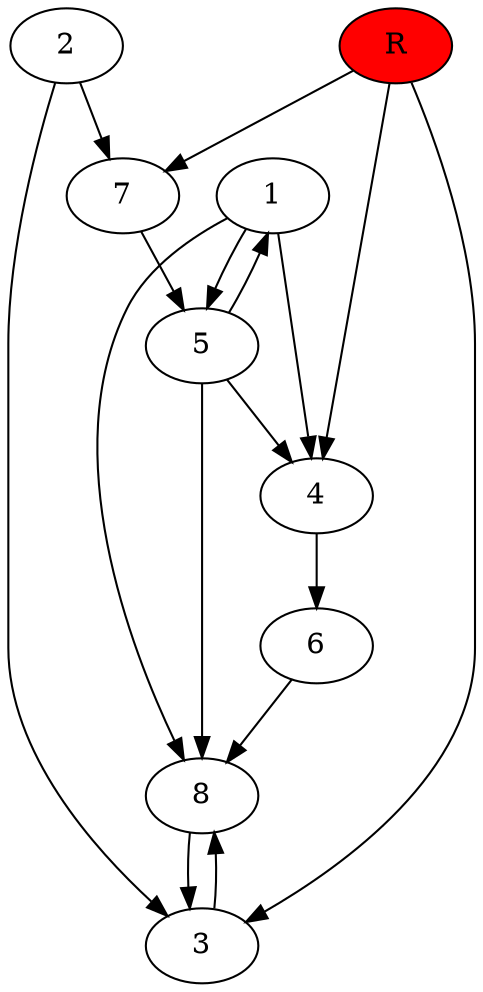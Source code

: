 digraph prb12323 {
	1
	2
	3
	4
	5
	6
	7
	8
	R [fillcolor="#ff0000" style=filled]
	1 -> 4
	1 -> 5
	1 -> 8
	2 -> 3
	2 -> 7
	3 -> 8
	4 -> 6
	5 -> 1
	5 -> 4
	5 -> 8
	6 -> 8
	7 -> 5
	8 -> 3
	R -> 3
	R -> 4
	R -> 7
}
